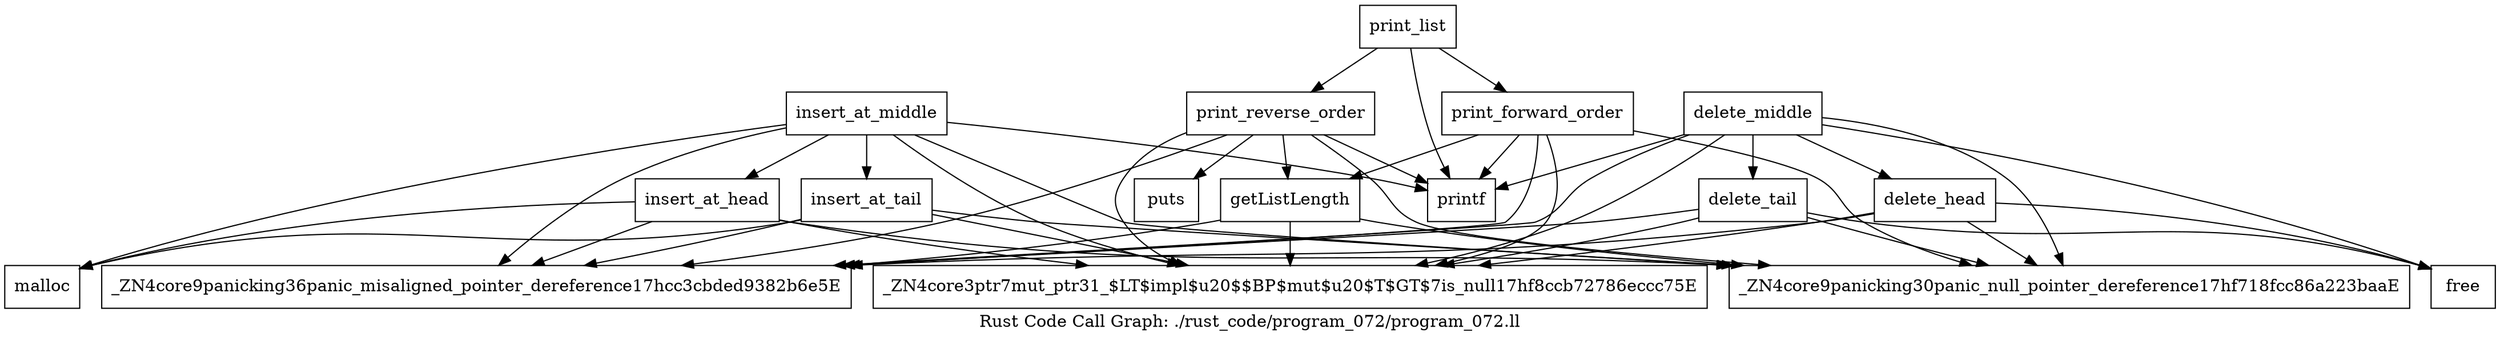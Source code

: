 digraph "Rust Code Call Graph: ./rust_code/program_072/program_072.ll" {
	label="Rust Code Call Graph: ./rust_code/program_072/program_072.ll";

	Node0x56081f42c040 [shape=record,label="{_ZN4core3ptr7mut_ptr31_$LT$impl$u20$$BP$mut$u20$T$GT$7is_null17hf8ccb72786eccc75E}"];
	Node0x56081f42d1d0 [shape=record,label="{insert_at_head}"];
	Node0x56081f42d1d0 -> Node0x56081f42e500;
	Node0x56081f42d1d0 -> Node0x56081f430940;
	Node0x56081f42d1d0 -> Node0x56081f431ff0;
	Node0x56081f42d1d0 -> Node0x56081f42c040;
	Node0x56081f433b90 [shape=record,label="{insert_at_tail}"];
	Node0x56081f433b90 -> Node0x56081f42e500;
	Node0x56081f433b90 -> Node0x56081f430940;
	Node0x56081f433b90 -> Node0x56081f431ff0;
	Node0x56081f433b90 -> Node0x56081f42c040;
	Node0x56081f434710 [shape=record,label="{insert_at_middle}"];
	Node0x56081f434710 -> Node0x56081f42d1d0;
	Node0x56081f434710 -> Node0x56081f436140;
	Node0x56081f434710 -> Node0x56081f42c040;
	Node0x56081f434710 -> Node0x56081f431ff0;
	Node0x56081f434710 -> Node0x56081f42e500;
	Node0x56081f434710 -> Node0x56081f430940;
	Node0x56081f434710 -> Node0x56081f433b90;
	Node0x56081f43c820 [shape=record,label="{print_list}"];
	Node0x56081f43c820 -> Node0x56081f436140;
	Node0x56081f43c820 -> Node0x56081f43f7c0;
	Node0x56081f43c820 -> Node0x56081f440bd0;
	Node0x56081f43f7c0 [shape=record,label="{print_forward_order}"];
	Node0x56081f43f7c0 -> Node0x56081f42c040;
	Node0x56081f43f7c0 -> Node0x56081f431ff0;
	Node0x56081f43f7c0 -> Node0x56081f436140;
	Node0x56081f43f7c0 -> Node0x56081f430940;
	Node0x56081f43f7c0 -> Node0x56081f4423f0;
	Node0x56081f437330 [shape=record,label="{delete_head}"];
	Node0x56081f437330 -> Node0x56081f42c040;
	Node0x56081f437330 -> Node0x56081f431ff0;
	Node0x56081f437330 -> Node0x56081f439190;
	Node0x56081f437330 -> Node0x56081f430940;
	Node0x56081f43a060 [shape=record,label="{delete_tail}"];
	Node0x56081f43a060 -> Node0x56081f42c040;
	Node0x56081f43a060 -> Node0x56081f431ff0;
	Node0x56081f43a060 -> Node0x56081f430940;
	Node0x56081f43a060 -> Node0x56081f439190;
	Node0x56081f43a4f0 [shape=record,label="{delete_middle}"];
	Node0x56081f43a4f0 -> Node0x56081f42c040;
	Node0x56081f43a4f0 -> Node0x56081f431ff0;
	Node0x56081f43a4f0 -> Node0x56081f437330;
	Node0x56081f43a4f0 -> Node0x56081f439190;
	Node0x56081f43a4f0 -> Node0x56081f430940;
	Node0x56081f43a4f0 -> Node0x56081f43a060;
	Node0x56081f43a4f0 -> Node0x56081f436140;
	Node0x56081f440bd0 [shape=record,label="{print_reverse_order}"];
	Node0x56081f440bd0 -> Node0x56081f42c040;
	Node0x56081f440bd0 -> Node0x56081f431ff0;
	Node0x56081f440bd0 -> Node0x56081f445740;
	Node0x56081f440bd0 -> Node0x56081f430940;
	Node0x56081f440bd0 -> Node0x56081f436140;
	Node0x56081f440bd0 -> Node0x56081f4423f0;
	Node0x56081f4423f0 [shape=record,label="{getListLength}"];
	Node0x56081f4423f0 -> Node0x56081f42c040;
	Node0x56081f4423f0 -> Node0x56081f431ff0;
	Node0x56081f4423f0 -> Node0x56081f430940;
	Node0x56081f42e500 [shape=record,label="{malloc}"];
	Node0x56081f430940 [shape=record,label="{_ZN4core9panicking36panic_misaligned_pointer_dereference17hcc3cbded9382b6e5E}"];
	Node0x56081f431ff0 [shape=record,label="{_ZN4core9panicking30panic_null_pointer_dereference17hf718fcc86a223baaE}"];
	Node0x56081f436140 [shape=record,label="{printf}"];
	Node0x56081f439190 [shape=record,label="{free}"];
	Node0x56081f445740 [shape=record,label="{puts}"];
}
